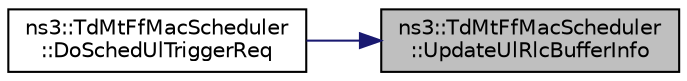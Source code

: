 digraph "ns3::TdMtFfMacScheduler::UpdateUlRlcBufferInfo"
{
 // LATEX_PDF_SIZE
  edge [fontname="Helvetica",fontsize="10",labelfontname="Helvetica",labelfontsize="10"];
  node [fontname="Helvetica",fontsize="10",shape=record];
  rankdir="RL";
  Node1 [label="ns3::TdMtFfMacScheduler\l::UpdateUlRlcBufferInfo",height=0.2,width=0.4,color="black", fillcolor="grey75", style="filled", fontcolor="black",tooltip="Update UL RLC buffer info function."];
  Node1 -> Node2 [dir="back",color="midnightblue",fontsize="10",style="solid",fontname="Helvetica"];
  Node2 [label="ns3::TdMtFfMacScheduler\l::DoSchedUlTriggerReq",height=0.2,width=0.4,color="black", fillcolor="white", style="filled",URL="$classns3_1_1_td_mt_ff_mac_scheduler.html#a62715e736b3a60e5667088a08f37d5ef",tooltip="Sched UL trigger request."];
}
